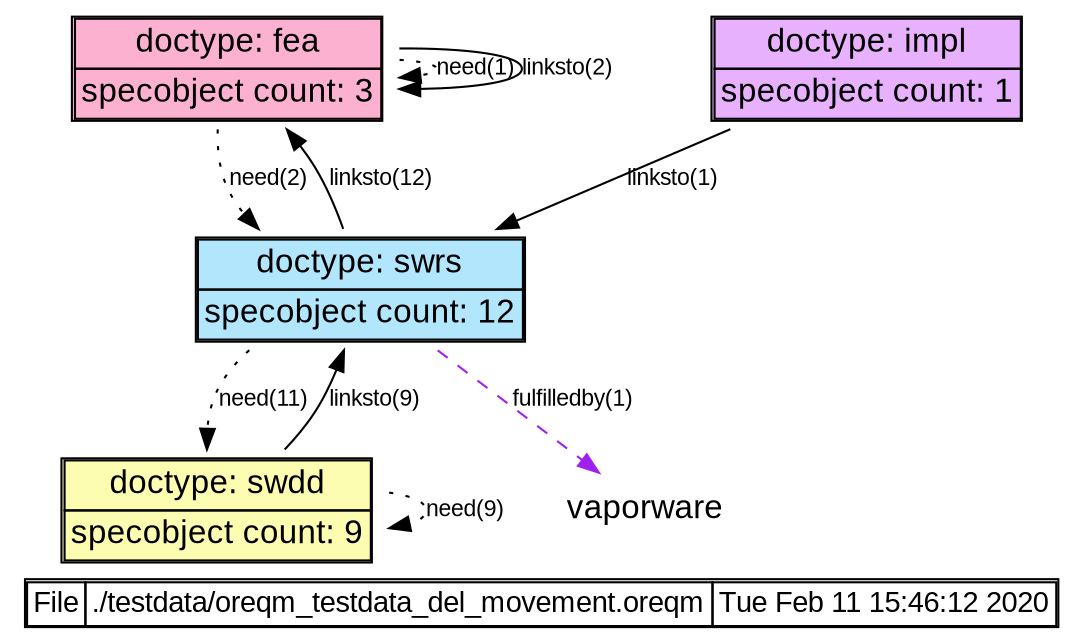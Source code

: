 digraph "" {
      rankdir="TD"
      node [shape=plaintext fontname="Arial" fontsize=16]
      edge [color="black" dir="forward" arrowhead="normal" arrowtail="normal" fontname="Arial" fontsize=11];

      "fea" [label=<
        <TABLE BGCOLOR="#FDB1D0" BORDER="1" CELLSPACING="0" CELLBORDER="1" COLOR="black" >
        <TR><TD COLSPAN="5" CELLSPACING="0" >doctype: fea</TD></TR>
        <TR><TD COLSPAN="5" ALIGN="LEFT">specobject count: 3</TD></TR>
      </TABLE>>];

      "swrs" [label=<
        <TABLE BGCOLOR="#B1E6FD" BORDER="1" CELLSPACING="0" CELLBORDER="1" COLOR="black" >
        <TR><TD COLSPAN="5" CELLSPACING="0" >doctype: swrs</TD></TR>
        <TR><TD COLSPAN="5" ALIGN="LEFT">specobject count: 12</TD></TR>
      </TABLE>>];

      "swdd" [label=<
        <TABLE BGCOLOR="#FCFDB1" BORDER="1" CELLSPACING="0" CELLBORDER="1" COLOR="black" >
        <TR><TD COLSPAN="5" CELLSPACING="0" >doctype: swdd</TD></TR>
        <TR><TD COLSPAN="5" ALIGN="LEFT">specobject count: 9</TD></TR>
      </TABLE>>];

      "impl" [label=<
        <TABLE BGCOLOR="#E7B1FD" BORDER="1" CELLSPACING="0" CELLBORDER="1" COLOR="black" >
        <TR><TD COLSPAN="5" CELLSPACING="0" >doctype: impl</TD></TR>
        <TR><TD COLSPAN="5" ALIGN="LEFT">specobject count: 1</TD></TR>
      </TABLE>>];

# linkage from fea
 "fea" -> "fea" [label="need(1) " style="dotted"]
 "fea" -> "swrs" [label="need(2) " style="dotted"]
 "fea" -> "fea" [label="linksto(2) " color="black"]
# linkage from swrs
 "swrs" -> "swdd" [label="need(11) " style="dotted"]
 "swrs" -> "fea" [label="linksto(12) " color="black"]
 "swrs" -> "vaporware" [label="fulfilledby(1) " color="purple" style="dashed"]
# linkage from swdd
 "swdd" -> "swdd" [label="need(9) " style="dotted"]
 "swdd" -> "swrs" [label="linksto(9) " color="black"]
# linkage from impl
 "impl" -> "swrs" [label="linksto(1) " color="black"]

  label=<
    <table border="1" cellspacing="0" cellborder="1">
      <tr><td cellspacing="0" >File</td><td>./testdata/oreqm_testdata_del_movement.oreqm</td><td>Tue Feb 11 15:46:12 2020</td></tr>
    </table>>
  labelloc=b
  fontsize=14
  fontcolor=black
  fontname="Arial"

}

